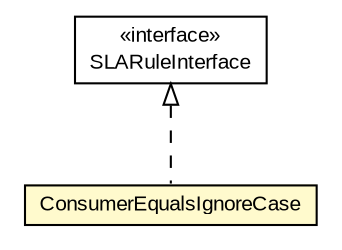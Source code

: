 #!/usr/local/bin/dot
#
# Class diagram 
# Generated by UMLGraph version R5_6-24-gf6e263 (http://www.umlgraph.org/)
#

digraph G {
	edge [fontname="arial",fontsize=10,labelfontname="arial",labelfontsize=10];
	node [fontname="arial",fontsize=10,shape=plaintext];
	nodesep=0.25;
	ranksep=0.5;
	// org.miloss.fgsms.plugins.sla.SLARuleInterface
	c245168 [label=<<table title="org.miloss.fgsms.plugins.sla.SLARuleInterface" border="0" cellborder="1" cellspacing="0" cellpadding="2" port="p" href="../../plugins/sla/SLARuleInterface.html">
		<tr><td><table border="0" cellspacing="0" cellpadding="1">
<tr><td align="center" balign="center"> &#171;interface&#187; </td></tr>
<tr><td align="center" balign="center"> SLARuleInterface </td></tr>
		</table></td></tr>
		</table>>, URL="../../plugins/sla/SLARuleInterface.html", fontname="arial", fontcolor="black", fontsize=10.0];
	// org.miloss.fgsms.sla.rules.ConsumerEqualsIgnoreCase
	c245981 [label=<<table title="org.miloss.fgsms.sla.rules.ConsumerEqualsIgnoreCase" border="0" cellborder="1" cellspacing="0" cellpadding="2" port="p" bgcolor="lemonChiffon" href="./ConsumerEqualsIgnoreCase.html">
		<tr><td><table border="0" cellspacing="0" cellpadding="1">
<tr><td align="center" balign="center"> ConsumerEqualsIgnoreCase </td></tr>
		</table></td></tr>
		</table>>, URL="./ConsumerEqualsIgnoreCase.html", fontname="arial", fontcolor="black", fontsize=10.0];
	//org.miloss.fgsms.sla.rules.ConsumerEqualsIgnoreCase implements org.miloss.fgsms.plugins.sla.SLARuleInterface
	c245168:p -> c245981:p [dir=back,arrowtail=empty,style=dashed];
}

